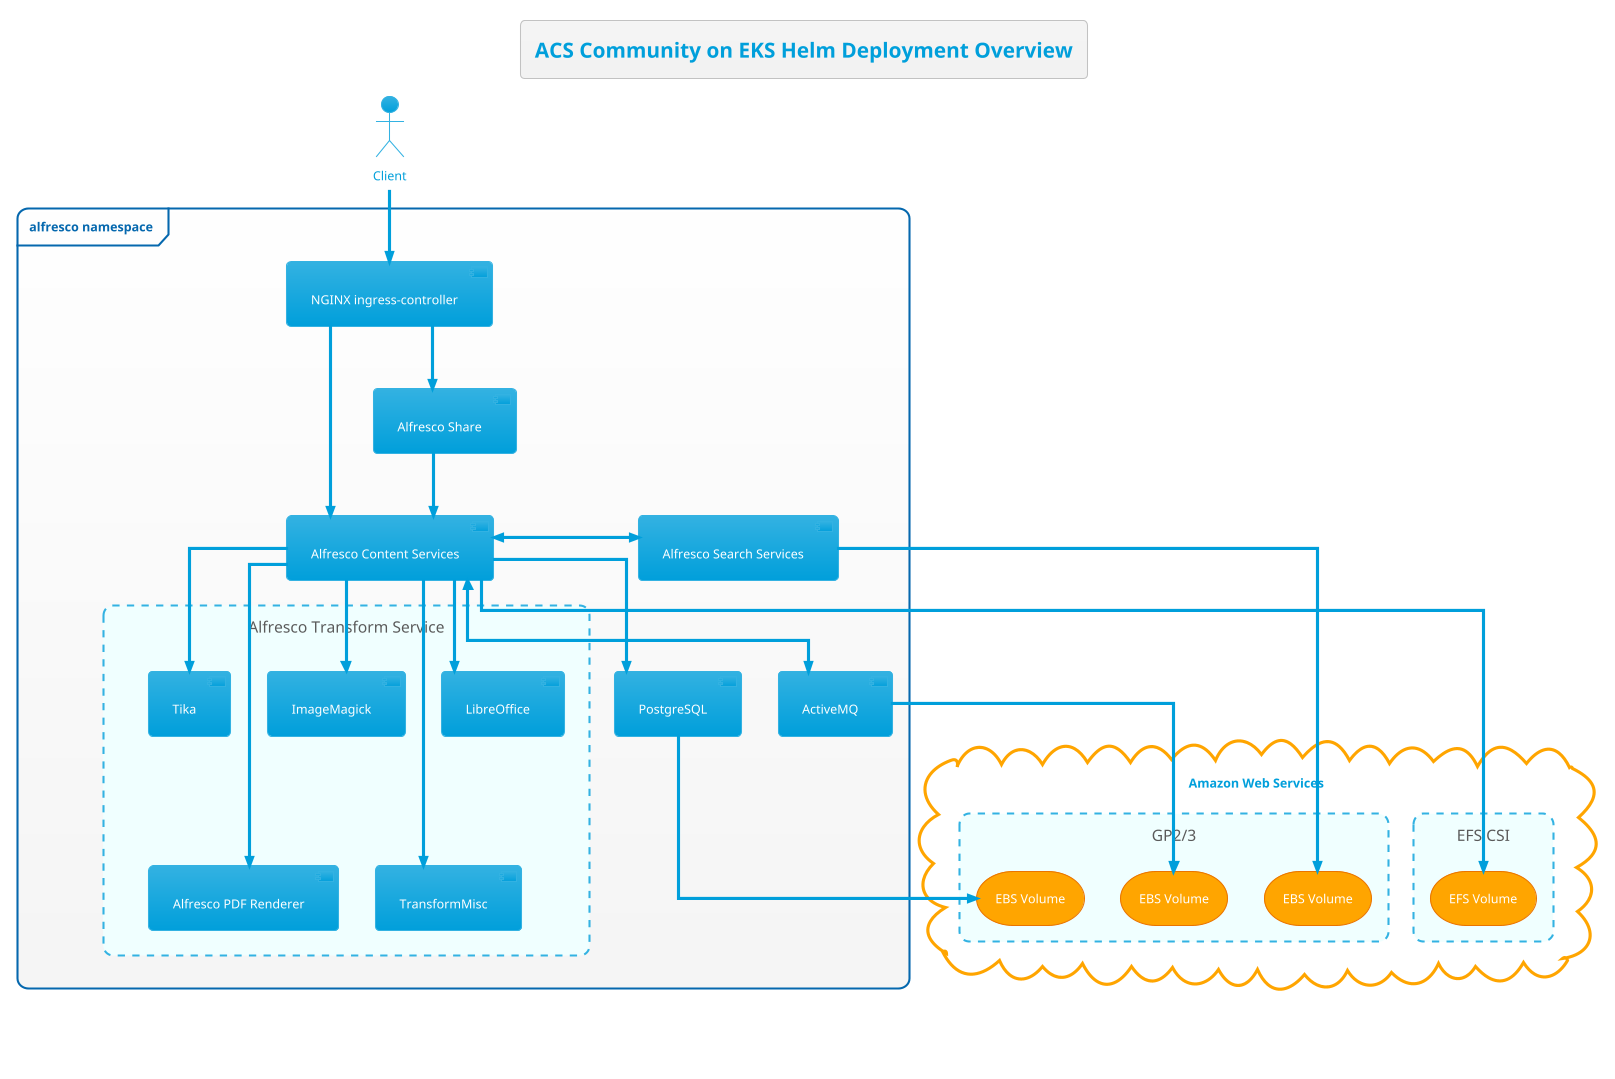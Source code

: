 @startuml
!theme bluegray
Title: ACS Community on EKS Helm Deployment Overview

skinparam componentStyle uml2
skinparam linetype ortho
skinparam rectangle {
   BorderStyle dashed
    FontSize 15
    FontStyle none
    BackgroundColor Azure
}

skinparam cloud {
    BorderThickness 3
    BorderColor Orange
    BackgroundColor white
    CloudFontSize 15
}

actor Client

frame "alfresco namespace" {
    component "NGINX ingress-controller" as nginx
    component "Alfresco Content Services" as acs
    component "Alfresco Search Services" as ass
    component "PostgreSQL" as psql
    component "Alfresco Share" as share
    component "ActiveMQ" as amq
    rectangle "Alfresco Transform Service" as ats {
        component "Alfresco PDF Renderer" as pdfr
        component "LibreOffice" as libr
        component "ImageMagick" as img
        component "Tika" as tika
        component "TransformMisc" as misc
    }
}

cloud "Amazon Web Services" {
    rectangle "GP2/3" {
        storage "EBS Volume" as ebs1 #Orange
        storage "EBS Volume" as ebs2 #Orange
        storage "EBS Volume" as ebs3 #Orange
    }
    rectangle "EFS CSI" {
        storage "EFS Volume" as vc #Orange
    }
}

acs -[hidden]- ats
img -[hidden]- pdfr
img -[hidden]- misc

Client -->> nginx

nginx -->> acs
nginx -->> share

acs -->> vc
psql -->> ebs1
ass -->> ebs2
amq -->> ebs3

ass <<->> acs
acs -->> psql
acs -->> pdfr
acs -->> libr
acs -->> img
acs -->> tika
acs -->> misc
acs <<-->> amq
share -->> acs

center footer Copyright 2021 Alfresco Software Inc

@enduml
